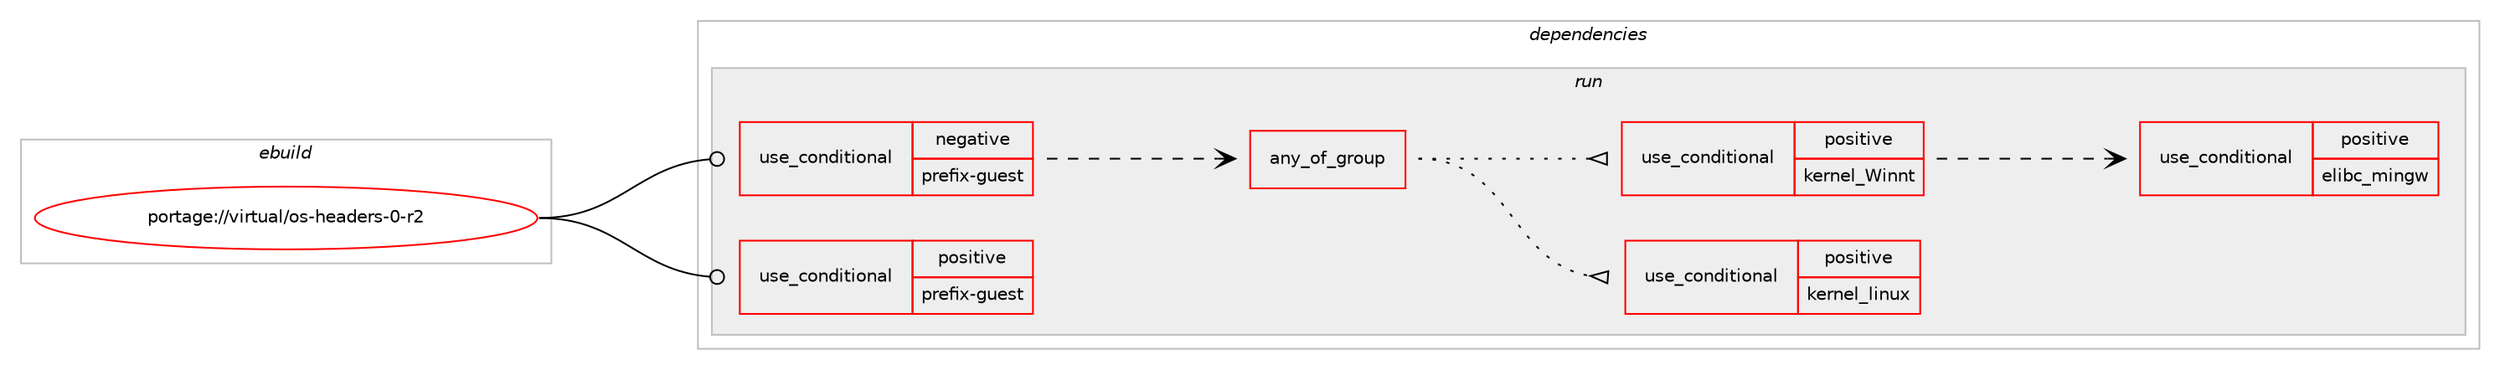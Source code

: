 digraph prolog {

# *************
# Graph options
# *************

newrank=true;
concentrate=true;
compound=true;
graph [rankdir=LR,fontname=Helvetica,fontsize=10,ranksep=1.5];#, ranksep=2.5, nodesep=0.2];
edge  [arrowhead=vee];
node  [fontname=Helvetica,fontsize=10];

# **********
# The ebuild
# **********

subgraph cluster_leftcol {
color=gray;
rank=same;
label=<<i>ebuild</i>>;
id [label="portage://virtual/os-headers-0-r2", color=red, width=4, href="../virtual/os-headers-0-r2.svg"];
}

# ****************
# The dependencies
# ****************

subgraph cluster_midcol {
color=gray;
label=<<i>dependencies</i>>;
subgraph cluster_compile {
fillcolor="#eeeeee";
style=filled;
label=<<i>compile</i>>;
}
subgraph cluster_compileandrun {
fillcolor="#eeeeee";
style=filled;
label=<<i>compile and run</i>>;
}
subgraph cluster_run {
fillcolor="#eeeeee";
style=filled;
label=<<i>run</i>>;
subgraph cond108 {
dependency217 [label=<<TABLE BORDER="0" CELLBORDER="1" CELLSPACING="0" CELLPADDING="4"><TR><TD ROWSPAN="3" CELLPADDING="10">use_conditional</TD></TR><TR><TD>negative</TD></TR><TR><TD>prefix-guest</TD></TR></TABLE>>, shape=none, color=red];
subgraph any10 {
dependency218 [label=<<TABLE BORDER="0" CELLBORDER="1" CELLSPACING="0" CELLPADDING="4"><TR><TD CELLPADDING="10">any_of_group</TD></TR></TABLE>>, shape=none, color=red];subgraph cond109 {
dependency219 [label=<<TABLE BORDER="0" CELLBORDER="1" CELLSPACING="0" CELLPADDING="4"><TR><TD ROWSPAN="3" CELLPADDING="10">use_conditional</TD></TR><TR><TD>positive</TD></TR><TR><TD>kernel_linux</TD></TR></TABLE>>, shape=none, color=red];
# *** BEGIN UNKNOWN DEPENDENCY TYPE (TODO) ***
# dependency219 -> package_dependency(portage://virtual/os-headers-0-r2,run,no,sys-kernel,linux-headers,none,[,,],[slot(0)],[])
# *** END UNKNOWN DEPENDENCY TYPE (TODO) ***

}
dependency218:e -> dependency219:w [weight=20,style="dotted",arrowhead="oinv"];
subgraph cond110 {
dependency220 [label=<<TABLE BORDER="0" CELLBORDER="1" CELLSPACING="0" CELLPADDING="4"><TR><TD ROWSPAN="3" CELLPADDING="10">use_conditional</TD></TR><TR><TD>positive</TD></TR><TR><TD>kernel_Winnt</TD></TR></TABLE>>, shape=none, color=red];
subgraph cond111 {
dependency221 [label=<<TABLE BORDER="0" CELLBORDER="1" CELLSPACING="0" CELLPADDING="4"><TR><TD ROWSPAN="3" CELLPADDING="10">use_conditional</TD></TR><TR><TD>positive</TD></TR><TR><TD>elibc_mingw</TD></TR></TABLE>>, shape=none, color=red];
# *** BEGIN UNKNOWN DEPENDENCY TYPE (TODO) ***
# dependency221 -> package_dependency(portage://virtual/os-headers-0-r2,run,no,dev-util,mingw64-runtime,none,[,,],[],[])
# *** END UNKNOWN DEPENDENCY TYPE (TODO) ***

}
dependency220:e -> dependency221:w [weight=20,style="dashed",arrowhead="vee"];
}
dependency218:e -> dependency220:w [weight=20,style="dotted",arrowhead="oinv"];
}
dependency217:e -> dependency218:w [weight=20,style="dashed",arrowhead="vee"];
}
id:e -> dependency217:w [weight=20,style="solid",arrowhead="odot"];
subgraph cond112 {
dependency222 [label=<<TABLE BORDER="0" CELLBORDER="1" CELLSPACING="0" CELLPADDING="4"><TR><TD ROWSPAN="3" CELLPADDING="10">use_conditional</TD></TR><TR><TD>positive</TD></TR><TR><TD>prefix-guest</TD></TR></TABLE>>, shape=none, color=red];
# *** BEGIN UNKNOWN DEPENDENCY TYPE (TODO) ***
# dependency222 -> package_dependency(portage://virtual/os-headers-0-r2,run,weak,sys-kernel,linux-headers,none,[,,],[],[])
# *** END UNKNOWN DEPENDENCY TYPE (TODO) ***

}
id:e -> dependency222:w [weight=20,style="solid",arrowhead="odot"];
}
}

# **************
# The candidates
# **************

subgraph cluster_choices {
rank=same;
color=gray;
label=<<i>candidates</i>>;

}

}

